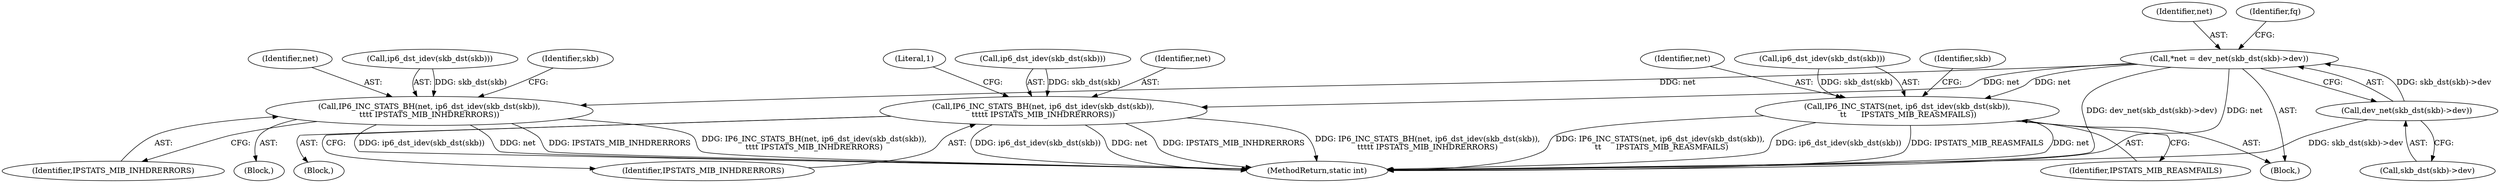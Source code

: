digraph "0_linux_70789d7052239992824628db8133de08dc78e593_0@pointer" {
"1000128" [label="(Call,*net = dev_net(skb_dst(skb)->dev))"];
"1000130" [label="(Call,dev_net(skb_dst(skb)->dev))"];
"1000181" [label="(Call,IP6_INC_STATS_BH(net, ip6_dst_idev(skb_dst(skb)),\n\t\t\t\t IPSTATS_MIB_INHDRERRORS))"];
"1000287" [label="(Call,IP6_INC_STATS_BH(net, ip6_dst_idev(skb_dst(skb)),\n\t\t\t\t\t IPSTATS_MIB_INHDRERRORS))"];
"1000705" [label="(Call,IP6_INC_STATS(net, ip6_dst_idev(skb_dst(skb)),\n \t\t      IPSTATS_MIB_REASMFAILS))"];
"1000288" [label="(Identifier,net)"];
"1000289" [label="(Call,ip6_dst_idev(skb_dst(skb)))"];
"1000128" [label="(Call,*net = dev_net(skb_dst(skb)->dev))"];
"1000186" [label="(Identifier,IPSTATS_MIB_INHDRERRORS)"];
"1000706" [label="(Identifier,net)"];
"1000295" [label="(Literal,1)"];
"1000286" [label="(Block,)"];
"1000712" [label="(Identifier,skb)"];
"1000182" [label="(Identifier,net)"];
"1000292" [label="(Identifier,IPSTATS_MIB_INHDRERRORS)"];
"1000129" [label="(Identifier,net)"];
"1000707" [label="(Call,ip6_dst_idev(skb_dst(skb)))"];
"1000183" [label="(Call,ip6_dst_idev(skb_dst(skb)))"];
"1000130" [label="(Call,dev_net(skb_dst(skb)->dev))"];
"1000710" [label="(Identifier,IPSTATS_MIB_REASMFAILS)"];
"1000121" [label="(Block,)"];
"1000716" [label="(MethodReturn,static int)"];
"1000139" [label="(Identifier,fq)"];
"1000180" [label="(Block,)"];
"1000287" [label="(Call,IP6_INC_STATS_BH(net, ip6_dst_idev(skb_dst(skb)),\n\t\t\t\t\t IPSTATS_MIB_INHDRERRORS))"];
"1000188" [label="(Identifier,skb)"];
"1000181" [label="(Call,IP6_INC_STATS_BH(net, ip6_dst_idev(skb_dst(skb)),\n\t\t\t\t IPSTATS_MIB_INHDRERRORS))"];
"1000131" [label="(Call,skb_dst(skb)->dev)"];
"1000705" [label="(Call,IP6_INC_STATS(net, ip6_dst_idev(skb_dst(skb)),\n \t\t      IPSTATS_MIB_REASMFAILS))"];
"1000128" -> "1000121"  [label="AST: "];
"1000128" -> "1000130"  [label="CFG: "];
"1000129" -> "1000128"  [label="AST: "];
"1000130" -> "1000128"  [label="AST: "];
"1000139" -> "1000128"  [label="CFG: "];
"1000128" -> "1000716"  [label="DDG: dev_net(skb_dst(skb)->dev)"];
"1000128" -> "1000716"  [label="DDG: net"];
"1000130" -> "1000128"  [label="DDG: skb_dst(skb)->dev"];
"1000128" -> "1000181"  [label="DDG: net"];
"1000128" -> "1000287"  [label="DDG: net"];
"1000128" -> "1000705"  [label="DDG: net"];
"1000130" -> "1000131"  [label="CFG: "];
"1000131" -> "1000130"  [label="AST: "];
"1000130" -> "1000716"  [label="DDG: skb_dst(skb)->dev"];
"1000181" -> "1000180"  [label="AST: "];
"1000181" -> "1000186"  [label="CFG: "];
"1000182" -> "1000181"  [label="AST: "];
"1000183" -> "1000181"  [label="AST: "];
"1000186" -> "1000181"  [label="AST: "];
"1000188" -> "1000181"  [label="CFG: "];
"1000181" -> "1000716"  [label="DDG: net"];
"1000181" -> "1000716"  [label="DDG: IPSTATS_MIB_INHDRERRORS"];
"1000181" -> "1000716"  [label="DDG: IP6_INC_STATS_BH(net, ip6_dst_idev(skb_dst(skb)),\n\t\t\t\t IPSTATS_MIB_INHDRERRORS)"];
"1000181" -> "1000716"  [label="DDG: ip6_dst_idev(skb_dst(skb))"];
"1000183" -> "1000181"  [label="DDG: skb_dst(skb)"];
"1000287" -> "1000286"  [label="AST: "];
"1000287" -> "1000292"  [label="CFG: "];
"1000288" -> "1000287"  [label="AST: "];
"1000289" -> "1000287"  [label="AST: "];
"1000292" -> "1000287"  [label="AST: "];
"1000295" -> "1000287"  [label="CFG: "];
"1000287" -> "1000716"  [label="DDG: IPSTATS_MIB_INHDRERRORS"];
"1000287" -> "1000716"  [label="DDG: IP6_INC_STATS_BH(net, ip6_dst_idev(skb_dst(skb)),\n\t\t\t\t\t IPSTATS_MIB_INHDRERRORS)"];
"1000287" -> "1000716"  [label="DDG: ip6_dst_idev(skb_dst(skb))"];
"1000287" -> "1000716"  [label="DDG: net"];
"1000289" -> "1000287"  [label="DDG: skb_dst(skb)"];
"1000705" -> "1000121"  [label="AST: "];
"1000705" -> "1000710"  [label="CFG: "];
"1000706" -> "1000705"  [label="AST: "];
"1000707" -> "1000705"  [label="AST: "];
"1000710" -> "1000705"  [label="AST: "];
"1000712" -> "1000705"  [label="CFG: "];
"1000705" -> "1000716"  [label="DDG: IPSTATS_MIB_REASMFAILS"];
"1000705" -> "1000716"  [label="DDG: net"];
"1000705" -> "1000716"  [label="DDG: IP6_INC_STATS(net, ip6_dst_idev(skb_dst(skb)),\n \t\t      IPSTATS_MIB_REASMFAILS)"];
"1000705" -> "1000716"  [label="DDG: ip6_dst_idev(skb_dst(skb))"];
"1000707" -> "1000705"  [label="DDG: skb_dst(skb)"];
}
